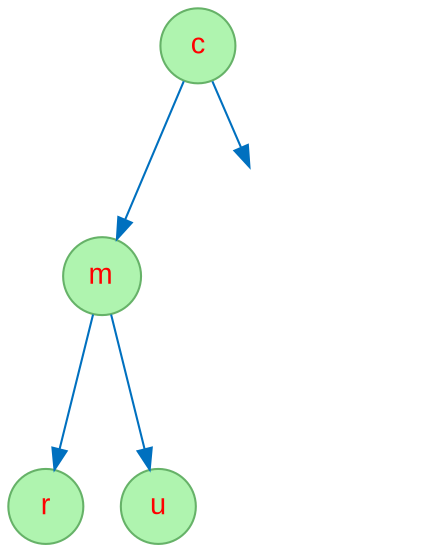 digraph "Seq-murc" {
node [fontname="Arial", fontcolor=red, shape=circle, style=filled, color="#66B268", fillcolor="#AFF4AF" ];
edge [color = "#0070BF"];
935044096 [label="c"];
935044096 -> 1066516207;
1066516207 [label="m"];
1066516207 -> 443308702;
443308702 [label="r"];
1066516207 -> 1128032093;
1128032093 [label="u"];
l935044096 [style=invis];
935044096 -> l935044096;
}
